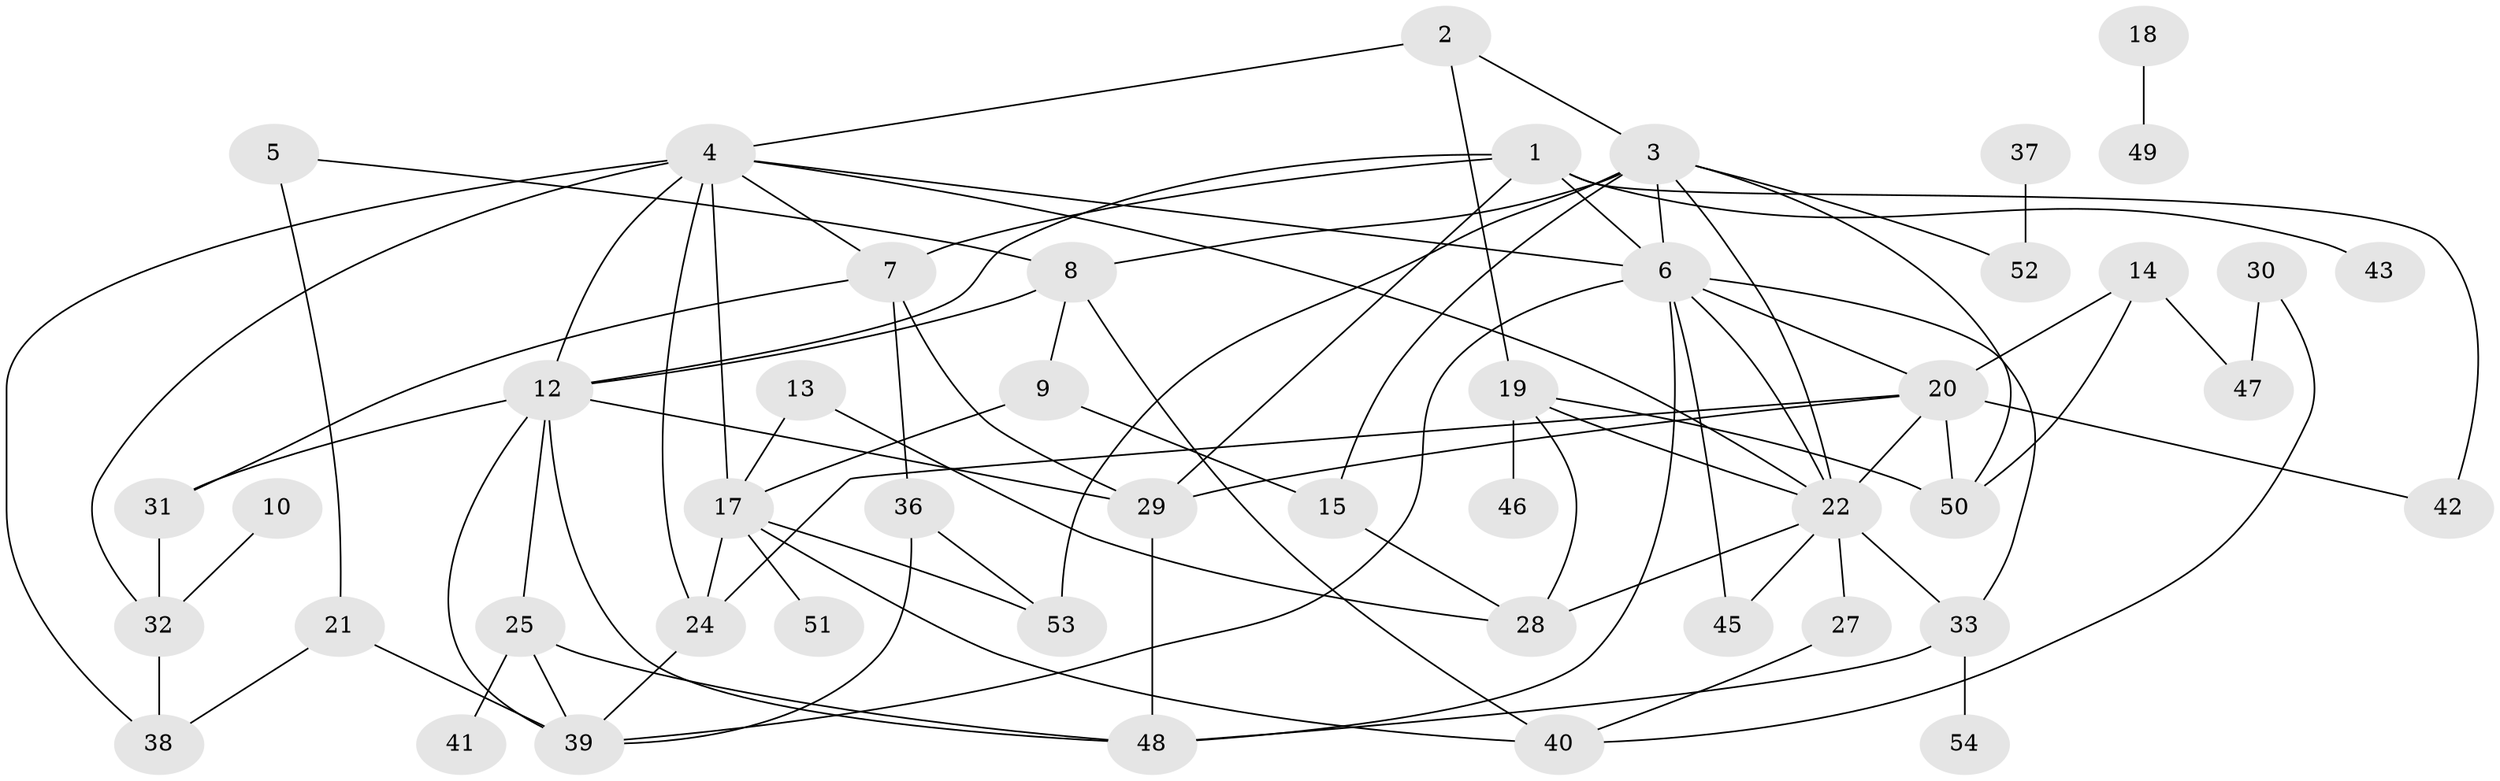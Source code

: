 // original degree distribution, {3: 0.2523364485981308, 2: 0.2523364485981308, 5: 0.1308411214953271, 4: 0.14018691588785046, 1: 0.12149532710280374, 0: 0.06542056074766354, 6: 0.037383177570093455}
// Generated by graph-tools (version 1.1) at 2025/48/03/04/25 22:48:34]
// undirected, 47 vertices, 87 edges
graph export_dot {
  node [color=gray90,style=filled];
  1;
  2;
  3;
  4;
  5;
  6;
  7;
  8;
  9;
  10;
  12;
  13;
  14;
  15;
  17;
  18;
  19;
  20;
  21;
  22;
  24;
  25;
  27;
  28;
  29;
  30;
  31;
  32;
  33;
  36;
  37;
  38;
  39;
  40;
  41;
  42;
  43;
  45;
  46;
  47;
  48;
  49;
  50;
  51;
  52;
  53;
  54;
  1 -- 6 [weight=1.0];
  1 -- 7 [weight=2.0];
  1 -- 12 [weight=1.0];
  1 -- 29 [weight=1.0];
  1 -- 42 [weight=1.0];
  1 -- 43 [weight=1.0];
  2 -- 3 [weight=1.0];
  2 -- 4 [weight=1.0];
  2 -- 19 [weight=1.0];
  3 -- 6 [weight=1.0];
  3 -- 8 [weight=1.0];
  3 -- 15 [weight=2.0];
  3 -- 22 [weight=1.0];
  3 -- 50 [weight=1.0];
  3 -- 52 [weight=1.0];
  3 -- 53 [weight=1.0];
  4 -- 6 [weight=1.0];
  4 -- 7 [weight=1.0];
  4 -- 12 [weight=1.0];
  4 -- 17 [weight=2.0];
  4 -- 22 [weight=1.0];
  4 -- 24 [weight=1.0];
  4 -- 32 [weight=1.0];
  4 -- 38 [weight=1.0];
  5 -- 8 [weight=1.0];
  5 -- 21 [weight=1.0];
  6 -- 20 [weight=1.0];
  6 -- 22 [weight=1.0];
  6 -- 33 [weight=1.0];
  6 -- 39 [weight=1.0];
  6 -- 45 [weight=1.0];
  6 -- 48 [weight=1.0];
  7 -- 29 [weight=1.0];
  7 -- 31 [weight=1.0];
  7 -- 36 [weight=1.0];
  8 -- 9 [weight=1.0];
  8 -- 12 [weight=1.0];
  8 -- 40 [weight=1.0];
  9 -- 15 [weight=1.0];
  9 -- 17 [weight=1.0];
  10 -- 32 [weight=1.0];
  12 -- 25 [weight=1.0];
  12 -- 29 [weight=1.0];
  12 -- 31 [weight=1.0];
  12 -- 39 [weight=2.0];
  12 -- 48 [weight=1.0];
  13 -- 17 [weight=1.0];
  13 -- 28 [weight=1.0];
  14 -- 20 [weight=1.0];
  14 -- 47 [weight=1.0];
  14 -- 50 [weight=1.0];
  15 -- 28 [weight=1.0];
  17 -- 24 [weight=1.0];
  17 -- 40 [weight=1.0];
  17 -- 51 [weight=2.0];
  17 -- 53 [weight=2.0];
  18 -- 49 [weight=1.0];
  19 -- 22 [weight=1.0];
  19 -- 28 [weight=1.0];
  19 -- 46 [weight=1.0];
  19 -- 50 [weight=1.0];
  20 -- 22 [weight=2.0];
  20 -- 24 [weight=1.0];
  20 -- 29 [weight=1.0];
  20 -- 42 [weight=1.0];
  20 -- 50 [weight=2.0];
  21 -- 38 [weight=1.0];
  21 -- 39 [weight=1.0];
  22 -- 27 [weight=1.0];
  22 -- 28 [weight=1.0];
  22 -- 33 [weight=2.0];
  22 -- 45 [weight=1.0];
  24 -- 39 [weight=1.0];
  25 -- 39 [weight=1.0];
  25 -- 41 [weight=1.0];
  25 -- 48 [weight=1.0];
  27 -- 40 [weight=1.0];
  29 -- 48 [weight=1.0];
  30 -- 40 [weight=1.0];
  30 -- 47 [weight=1.0];
  31 -- 32 [weight=1.0];
  32 -- 38 [weight=1.0];
  33 -- 48 [weight=1.0];
  33 -- 54 [weight=1.0];
  36 -- 39 [weight=1.0];
  36 -- 53 [weight=1.0];
  37 -- 52 [weight=1.0];
}
